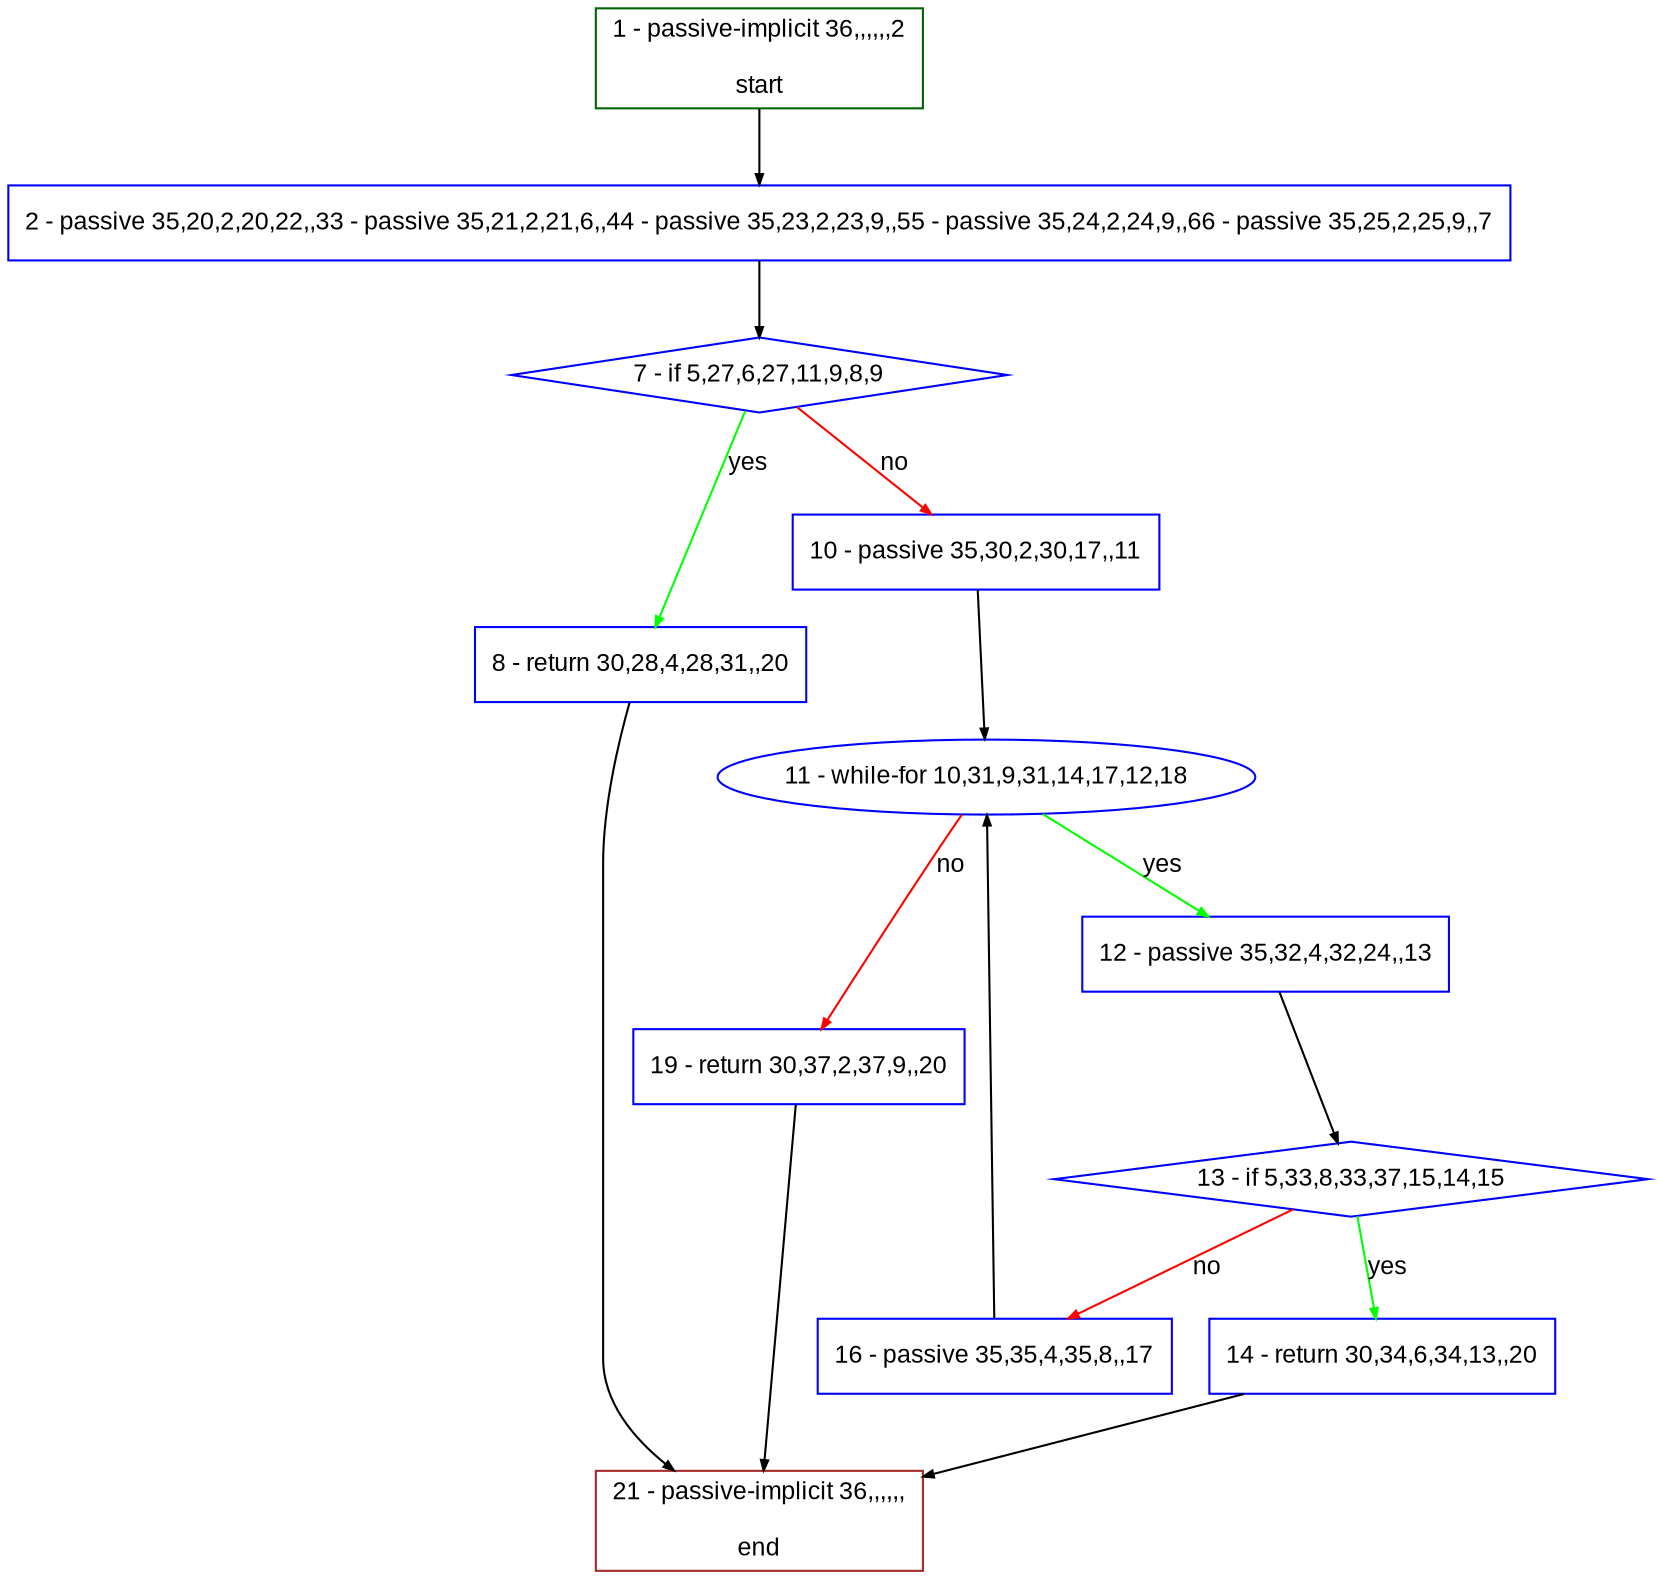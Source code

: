 digraph "" {
  graph [bgcolor="white", fillcolor="#FFFFCC", pack="true", packmode="clust", fontname="Arial", label="", fontsize="12", compound="true", style="rounded,filled"];
  node [node_initialized="no", fillcolor="white", fontname="Arial", label="", color="grey", fontsize="12", fixedsize="false", compound="true", shape="rectangle", style="filled"];
  edge [arrowtail="none", lhead="", fontcolor="black", fontname="Arial", label="", color="black", fontsize="12", arrowhead="normal", arrowsize="0.5", compound="true", ltail="", dir="forward"];
  __N1 [fillcolor="#ffffff", label="2 - passive 35,20,2,20,22,,33 - passive 35,21,2,21,6,,44 - passive 35,23,2,23,9,,55 - passive 35,24,2,24,9,,66 - passive 35,25,2,25,9,,7", color="#0000ff", shape="box", style="filled"];
  __N2 [fillcolor="#ffffff", label="1 - passive-implicit 36,,,,,,2\n\nstart", color="#006400", shape="box", style="filled"];
  __N3 [fillcolor="#ffffff", label="7 - if 5,27,6,27,11,9,8,9", color="#0000ff", shape="diamond", style="filled"];
  __N4 [fillcolor="#ffffff", label="8 - return 30,28,4,28,31,,20", color="#0000ff", shape="box", style="filled"];
  __N5 [fillcolor="#ffffff", label="10 - passive 35,30,2,30,17,,11", color="#0000ff", shape="box", style="filled"];
  __N6 [fillcolor="#ffffff", label="21 - passive-implicit 36,,,,,,\n\nend", color="#a52a2a", shape="box", style="filled"];
  __N7 [fillcolor="#ffffff", label="11 - while-for 10,31,9,31,14,17,12,18", color="#0000ff", shape="oval", style="filled"];
  __N8 [fillcolor="#ffffff", label="12 - passive 35,32,4,32,24,,13", color="#0000ff", shape="box", style="filled"];
  __N9 [fillcolor="#ffffff", label="19 - return 30,37,2,37,9,,20", color="#0000ff", shape="box", style="filled"];
  __N10 [fillcolor="#ffffff", label="13 - if 5,33,8,33,37,15,14,15", color="#0000ff", shape="diamond", style="filled"];
  __N11 [fillcolor="#ffffff", label="14 - return 30,34,6,34,13,,20", color="#0000ff", shape="box", style="filled"];
  __N12 [fillcolor="#ffffff", label="16 - passive 35,35,4,35,8,,17", color="#0000ff", shape="box", style="filled"];
  __N2 -> __N1 [arrowtail="none", color="#000000", label="", arrowhead="normal", dir="forward"];
  __N1 -> __N3 [arrowtail="none", color="#000000", label="", arrowhead="normal", dir="forward"];
  __N3 -> __N4 [arrowtail="none", color="#00ff00", label="yes", arrowhead="normal", dir="forward"];
  __N3 -> __N5 [arrowtail="none", color="#ff0000", label="no", arrowhead="normal", dir="forward"];
  __N4 -> __N6 [arrowtail="none", color="#000000", label="", arrowhead="normal", dir="forward"];
  __N5 -> __N7 [arrowtail="none", color="#000000", label="", arrowhead="normal", dir="forward"];
  __N7 -> __N8 [arrowtail="none", color="#00ff00", label="yes", arrowhead="normal", dir="forward"];
  __N7 -> __N9 [arrowtail="none", color="#ff0000", label="no", arrowhead="normal", dir="forward"];
  __N8 -> __N10 [arrowtail="none", color="#000000", label="", arrowhead="normal", dir="forward"];
  __N10 -> __N11 [arrowtail="none", color="#00ff00", label="yes", arrowhead="normal", dir="forward"];
  __N10 -> __N12 [arrowtail="none", color="#ff0000", label="no", arrowhead="normal", dir="forward"];
  __N11 -> __N6 [arrowtail="none", color="#000000", label="", arrowhead="normal", dir="forward"];
  __N12 -> __N7 [arrowtail="none", color="#000000", label="", arrowhead="normal", dir="forward"];
  __N9 -> __N6 [arrowtail="none", color="#000000", label="", arrowhead="normal", dir="forward"];
}
